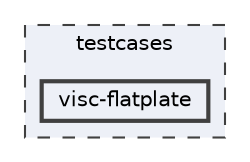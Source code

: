 digraph "visc-flatplate"
{
 // LATEX_PDF_SIZE
  bgcolor="transparent";
  edge [fontname=Helvetica,fontsize=10,labelfontname=Helvetica,labelfontsize=10];
  node [fontname=Helvetica,fontsize=10,shape=box,height=0.2,width=0.4];
  compound=true
  subgraph clusterdir_3450b51b0255f2d786d81b960ed30292 {
    graph [ bgcolor="#edf0f7", pencolor="grey25", label="testcases", fontname=Helvetica,fontsize=10 style="filled,dashed", URL="dir_3450b51b0255f2d786d81b960ed30292.html",tooltip=""]
  dir_1e1089b56e7aa6572dd495f364377d82 [label="visc-flatplate", fillcolor="#edf0f7", color="grey25", style="filled,bold", URL="dir_1e1089b56e7aa6572dd495f364377d82.html",tooltip=""];
  }
}
